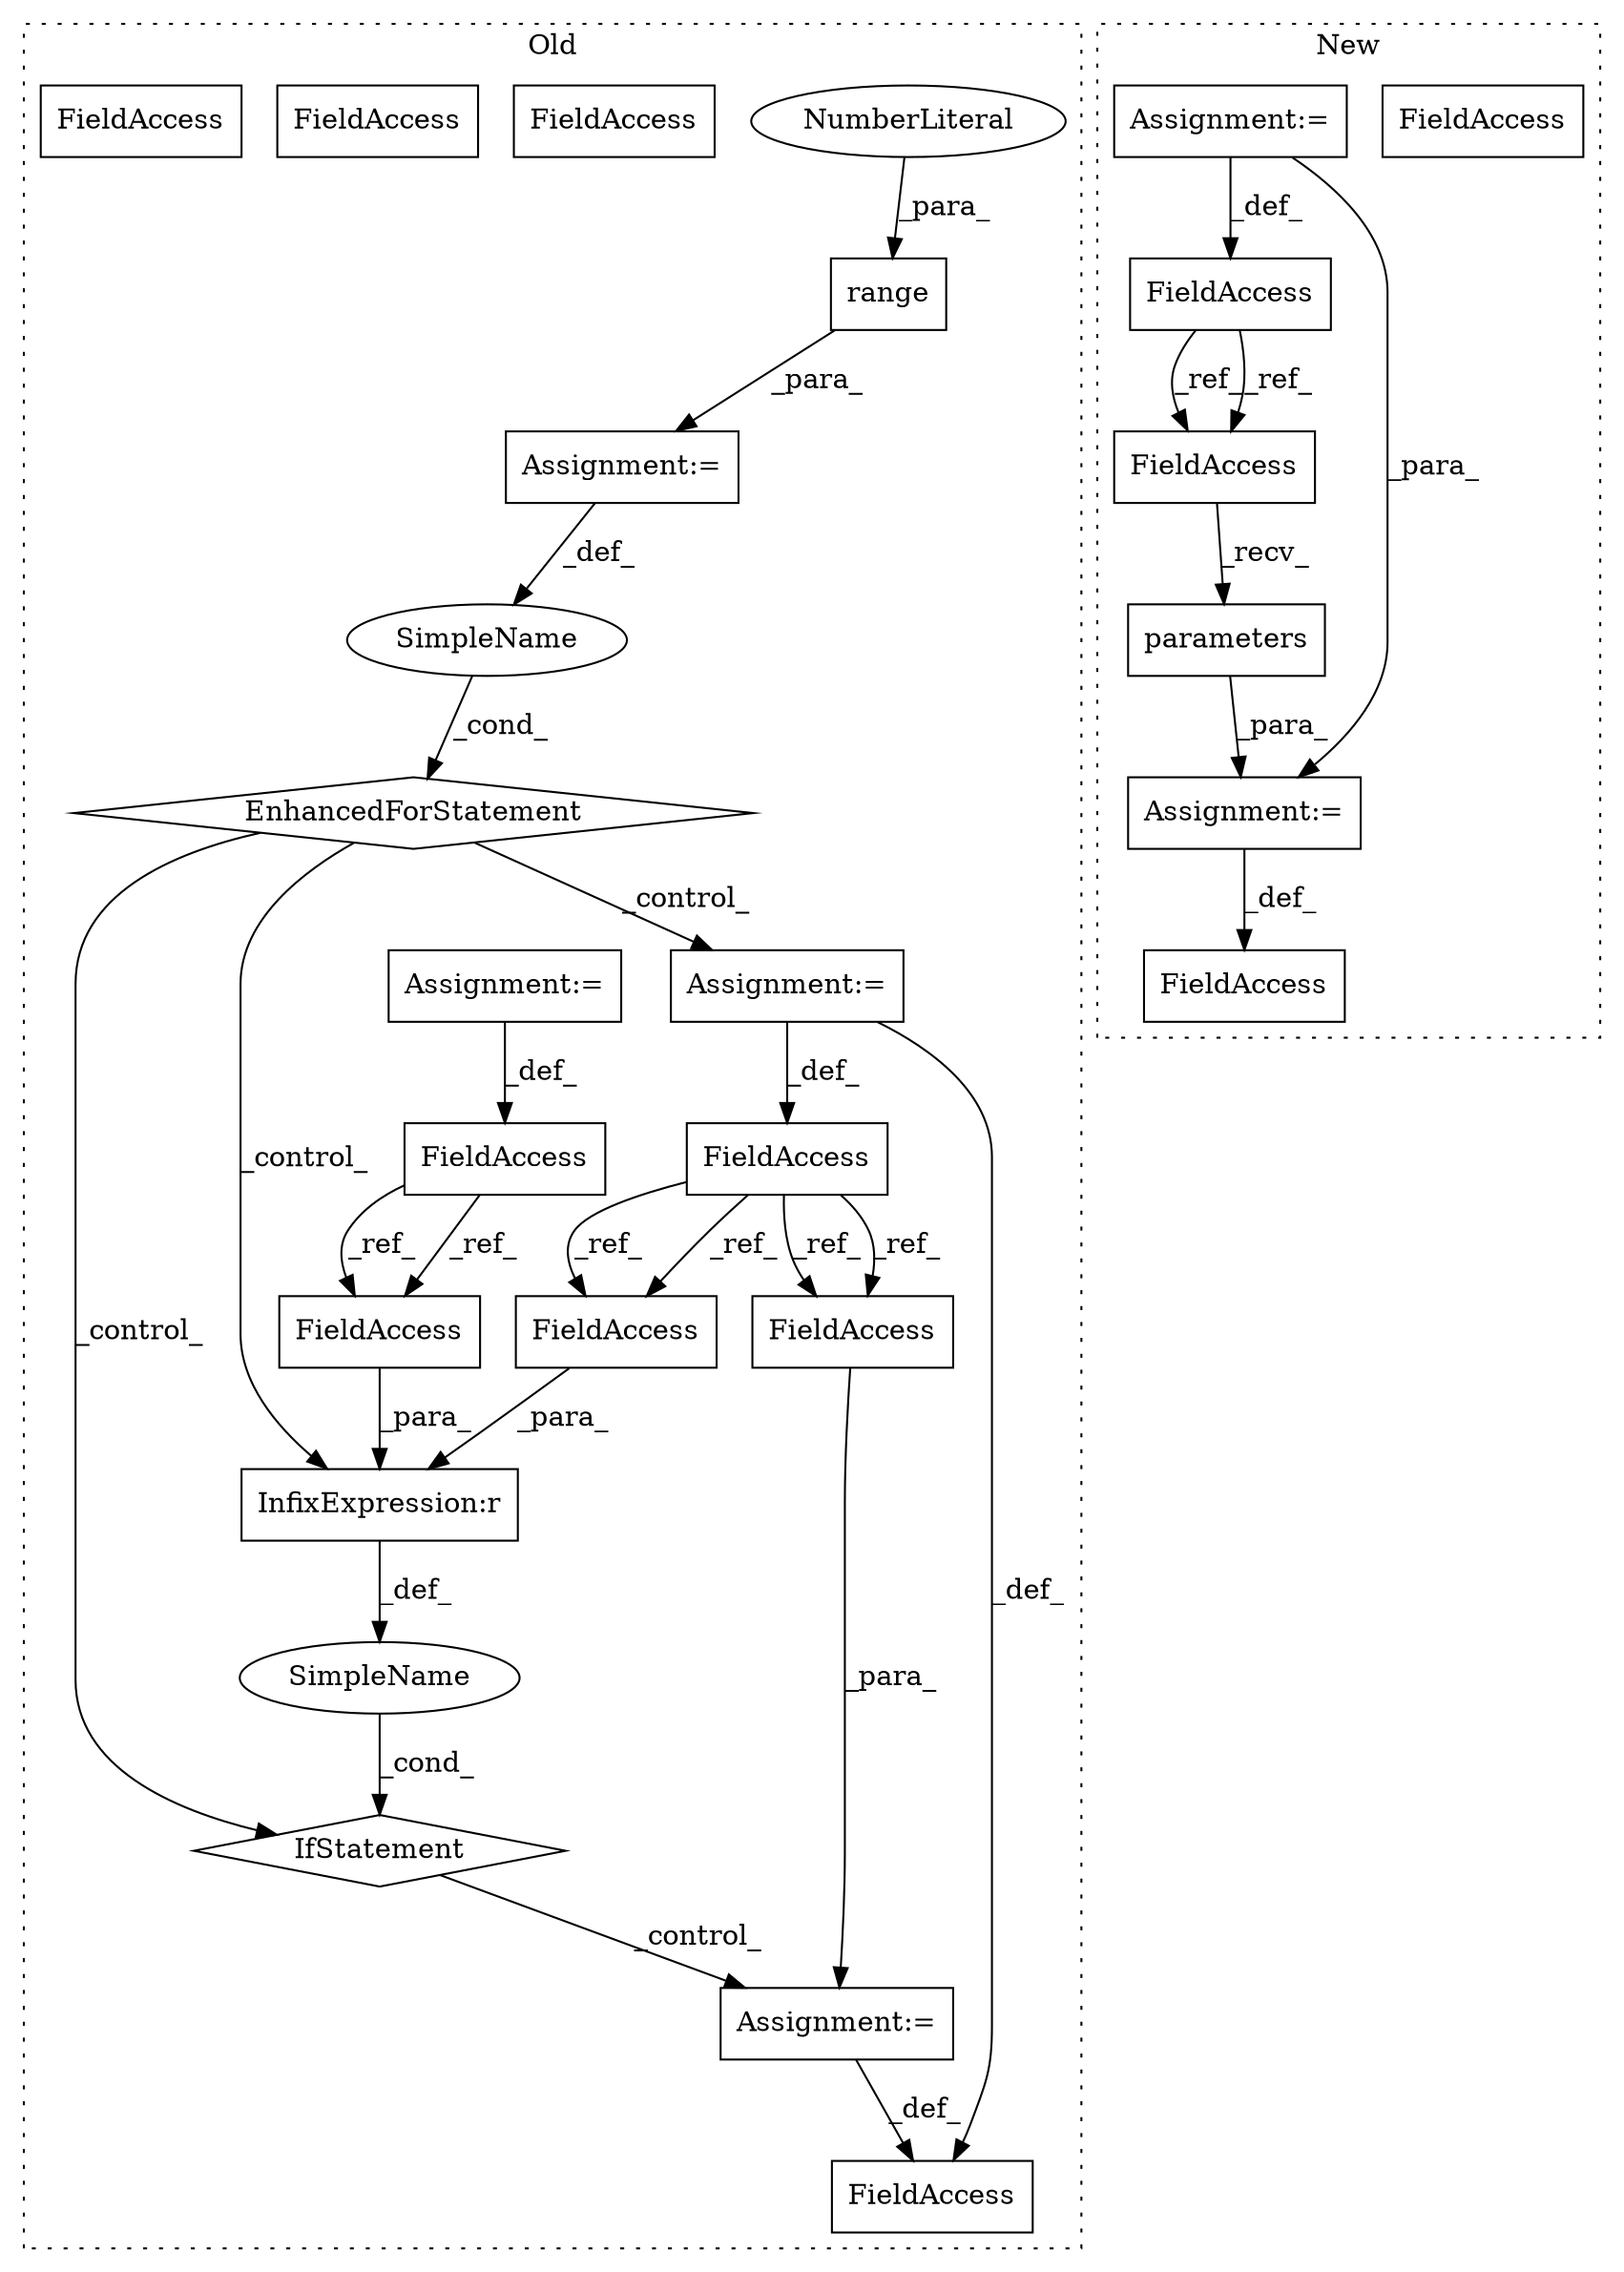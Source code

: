 digraph G {
subgraph cluster0 {
1 [label="range" a="32" s="7100,7118" l="6,1" shape="box"];
3 [label="NumberLiteral" a="34" s="7106" l="1" shape="ellipse"];
4 [label="Assignment:=" a="7" s="7488" l="1" shape="box"];
5 [label="Assignment:=" a="7" s="7035,7119" l="53,2" shape="box"];
6 [label="EnhancedForStatement" a="70" s="7035,7119" l="53,2" shape="diamond"];
7 [label="SimpleName" a="42" s="7092" l="5" shape="ellipse"];
13 [label="FieldAccess" a="22" s="7180" l="8" shape="box"];
14 [label="FieldAccess" a="22" s="7439" l="8" shape="box"];
15 [label="FieldAccess" a="22" s="7489" l="8" shape="box"];
16 [label="FieldAccess" a="22" s="7475" l="13" shape="box"];
17 [label="IfStatement" a="25" s="7435,7463" l="4,2" shape="diamond"];
18 [label="SimpleName" a="42" s="" l="" shape="ellipse"];
19 [label="InfixExpression:r" a="27" s="7447" l="3" shape="box"];
20 [label="FieldAccess" a="22" s="6968" l="13" shape="box"];
21 [label="FieldAccess" a="22" s="7450" l="13" shape="box"];
22 [label="Assignment:=" a="7" s="6981" l="1" shape="box"];
23 [label="Assignment:=" a="7" s="7188" l="1" shape="box"];
24 [label="FieldAccess" a="22" s="7450" l="13" shape="box"];
25 [label="FieldAccess" a="22" s="7489" l="8" shape="box"];
26 [label="FieldAccess" a="22" s="7439" l="8" shape="box"];
label = "Old";
style="dotted";
}
subgraph cluster1 {
2 [label="parameters" a="32" s="5098" l="12" shape="box"];
8 [label="FieldAccess" a="22" s="4929" l="5" shape="box"];
9 [label="FieldAccess" a="22" s="5092" l="5" shape="box"];
10 [label="FieldAccess" a="22" s="5066" l="9" shape="box"];
11 [label="Assignment:=" a="7" s="4874" l="1" shape="box"];
12 [label="Assignment:=" a="7" s="5075" l="1" shape="box"];
27 [label="FieldAccess" a="22" s="5092" l="5" shape="box"];
label = "New";
style="dotted";
}
1 -> 5 [label="_para_"];
2 -> 12 [label="_para_"];
3 -> 1 [label="_para_"];
4 -> 16 [label="_def_"];
5 -> 7 [label="_def_"];
6 -> 17 [label="_control_"];
6 -> 23 [label="_control_"];
6 -> 19 [label="_control_"];
7 -> 6 [label="_cond_"];
8 -> 27 [label="_ref_"];
8 -> 27 [label="_ref_"];
11 -> 12 [label="_para_"];
11 -> 8 [label="_def_"];
12 -> 10 [label="_def_"];
13 -> 26 [label="_ref_"];
13 -> 25 [label="_ref_"];
13 -> 26 [label="_ref_"];
13 -> 25 [label="_ref_"];
17 -> 4 [label="_control_"];
18 -> 17 [label="_cond_"];
19 -> 18 [label="_def_"];
20 -> 24 [label="_ref_"];
20 -> 24 [label="_ref_"];
22 -> 20 [label="_def_"];
23 -> 13 [label="_def_"];
23 -> 16 [label="_def_"];
24 -> 19 [label="_para_"];
25 -> 4 [label="_para_"];
26 -> 19 [label="_para_"];
27 -> 2 [label="_recv_"];
}